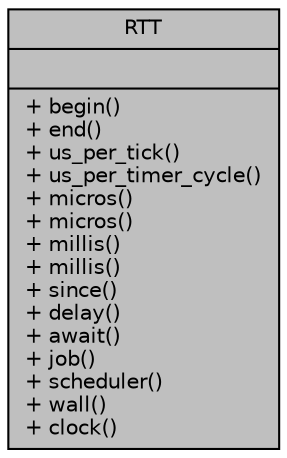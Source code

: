 digraph "RTT"
{
  edge [fontname="Helvetica",fontsize="10",labelfontname="Helvetica",labelfontsize="10"];
  node [fontname="Helvetica",fontsize="10",shape=record];
  Node1 [label="{RTT\n||+ begin()\l+ end()\l+ us_per_tick()\l+ us_per_timer_cycle()\l+ micros()\l+ micros()\l+ millis()\l+ millis()\l+ since()\l+ delay()\l+ await()\l+ job()\l+ scheduler()\l+ wall()\l+ clock()\l}",height=0.2,width=0.4,color="black", fillcolor="grey75", style="filled", fontcolor="black"];
}
